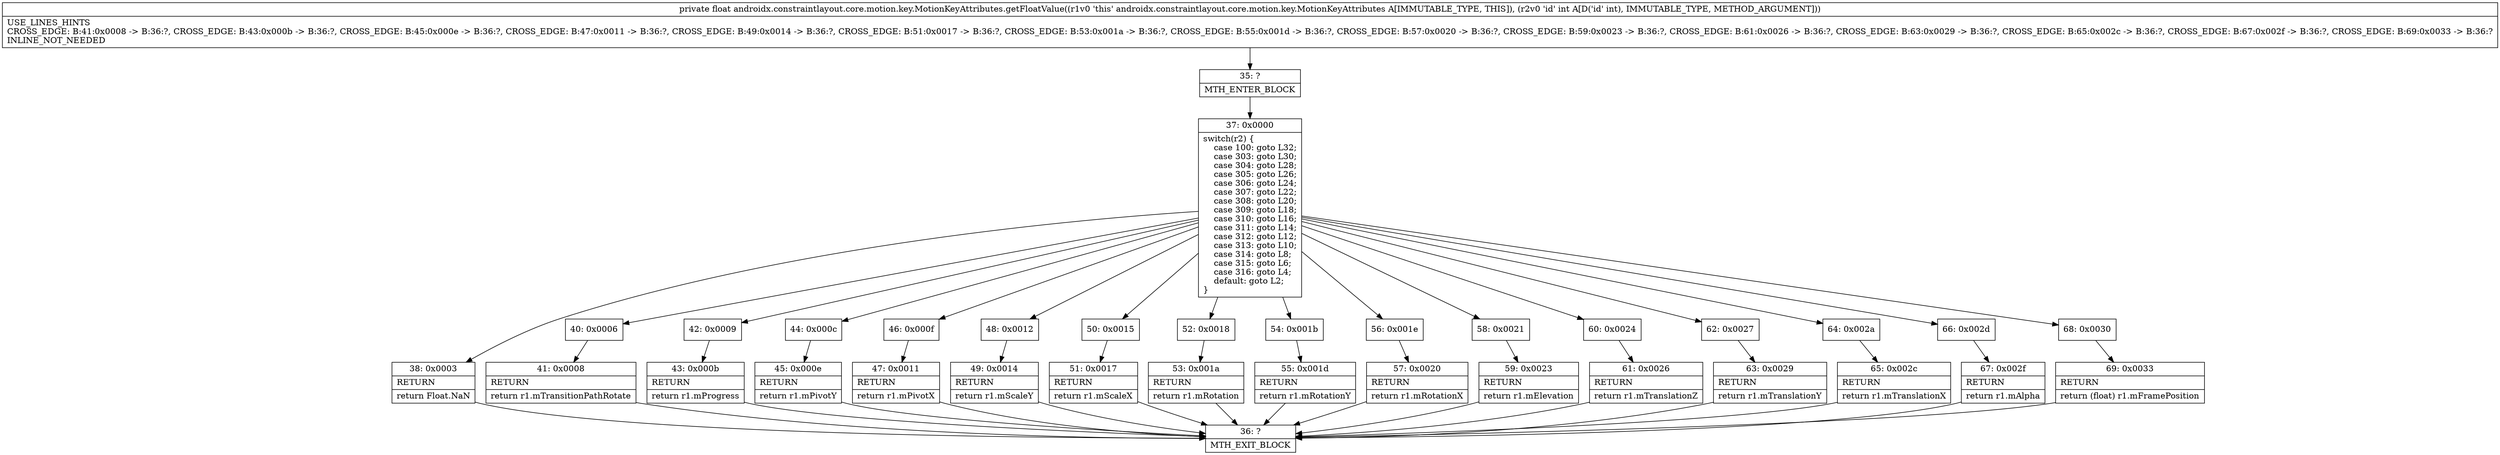 digraph "CFG forandroidx.constraintlayout.core.motion.key.MotionKeyAttributes.getFloatValue(I)F" {
Node_35 [shape=record,label="{35\:\ ?|MTH_ENTER_BLOCK\l}"];
Node_37 [shape=record,label="{37\:\ 0x0000|switch(r2) \{\l    case 100: goto L32;\l    case 303: goto L30;\l    case 304: goto L28;\l    case 305: goto L26;\l    case 306: goto L24;\l    case 307: goto L22;\l    case 308: goto L20;\l    case 309: goto L18;\l    case 310: goto L16;\l    case 311: goto L14;\l    case 312: goto L12;\l    case 313: goto L10;\l    case 314: goto L8;\l    case 315: goto L6;\l    case 316: goto L4;\l    default: goto L2;\l\}\l}"];
Node_38 [shape=record,label="{38\:\ 0x0003|RETURN\l|return Float.NaN\l}"];
Node_36 [shape=record,label="{36\:\ ?|MTH_EXIT_BLOCK\l}"];
Node_40 [shape=record,label="{40\:\ 0x0006}"];
Node_41 [shape=record,label="{41\:\ 0x0008|RETURN\l|return r1.mTransitionPathRotate\l}"];
Node_42 [shape=record,label="{42\:\ 0x0009}"];
Node_43 [shape=record,label="{43\:\ 0x000b|RETURN\l|return r1.mProgress\l}"];
Node_44 [shape=record,label="{44\:\ 0x000c}"];
Node_45 [shape=record,label="{45\:\ 0x000e|RETURN\l|return r1.mPivotY\l}"];
Node_46 [shape=record,label="{46\:\ 0x000f}"];
Node_47 [shape=record,label="{47\:\ 0x0011|RETURN\l|return r1.mPivotX\l}"];
Node_48 [shape=record,label="{48\:\ 0x0012}"];
Node_49 [shape=record,label="{49\:\ 0x0014|RETURN\l|return r1.mScaleY\l}"];
Node_50 [shape=record,label="{50\:\ 0x0015}"];
Node_51 [shape=record,label="{51\:\ 0x0017|RETURN\l|return r1.mScaleX\l}"];
Node_52 [shape=record,label="{52\:\ 0x0018}"];
Node_53 [shape=record,label="{53\:\ 0x001a|RETURN\l|return r1.mRotation\l}"];
Node_54 [shape=record,label="{54\:\ 0x001b}"];
Node_55 [shape=record,label="{55\:\ 0x001d|RETURN\l|return r1.mRotationY\l}"];
Node_56 [shape=record,label="{56\:\ 0x001e}"];
Node_57 [shape=record,label="{57\:\ 0x0020|RETURN\l|return r1.mRotationX\l}"];
Node_58 [shape=record,label="{58\:\ 0x0021}"];
Node_59 [shape=record,label="{59\:\ 0x0023|RETURN\l|return r1.mElevation\l}"];
Node_60 [shape=record,label="{60\:\ 0x0024}"];
Node_61 [shape=record,label="{61\:\ 0x0026|RETURN\l|return r1.mTranslationZ\l}"];
Node_62 [shape=record,label="{62\:\ 0x0027}"];
Node_63 [shape=record,label="{63\:\ 0x0029|RETURN\l|return r1.mTranslationY\l}"];
Node_64 [shape=record,label="{64\:\ 0x002a}"];
Node_65 [shape=record,label="{65\:\ 0x002c|RETURN\l|return r1.mTranslationX\l}"];
Node_66 [shape=record,label="{66\:\ 0x002d}"];
Node_67 [shape=record,label="{67\:\ 0x002f|RETURN\l|return r1.mAlpha\l}"];
Node_68 [shape=record,label="{68\:\ 0x0030}"];
Node_69 [shape=record,label="{69\:\ 0x0033|RETURN\l|return (float) r1.mFramePosition\l}"];
MethodNode[shape=record,label="{private float androidx.constraintlayout.core.motion.key.MotionKeyAttributes.getFloatValue((r1v0 'this' androidx.constraintlayout.core.motion.key.MotionKeyAttributes A[IMMUTABLE_TYPE, THIS]), (r2v0 'id' int A[D('id' int), IMMUTABLE_TYPE, METHOD_ARGUMENT]))  | USE_LINES_HINTS\lCROSS_EDGE: B:41:0x0008 \-\> B:36:?, CROSS_EDGE: B:43:0x000b \-\> B:36:?, CROSS_EDGE: B:45:0x000e \-\> B:36:?, CROSS_EDGE: B:47:0x0011 \-\> B:36:?, CROSS_EDGE: B:49:0x0014 \-\> B:36:?, CROSS_EDGE: B:51:0x0017 \-\> B:36:?, CROSS_EDGE: B:53:0x001a \-\> B:36:?, CROSS_EDGE: B:55:0x001d \-\> B:36:?, CROSS_EDGE: B:57:0x0020 \-\> B:36:?, CROSS_EDGE: B:59:0x0023 \-\> B:36:?, CROSS_EDGE: B:61:0x0026 \-\> B:36:?, CROSS_EDGE: B:63:0x0029 \-\> B:36:?, CROSS_EDGE: B:65:0x002c \-\> B:36:?, CROSS_EDGE: B:67:0x002f \-\> B:36:?, CROSS_EDGE: B:69:0x0033 \-\> B:36:?\lINLINE_NOT_NEEDED\l}"];
MethodNode -> Node_35;Node_35 -> Node_37;
Node_37 -> Node_38;
Node_37 -> Node_40;
Node_37 -> Node_42;
Node_37 -> Node_44;
Node_37 -> Node_46;
Node_37 -> Node_48;
Node_37 -> Node_50;
Node_37 -> Node_52;
Node_37 -> Node_54;
Node_37 -> Node_56;
Node_37 -> Node_58;
Node_37 -> Node_60;
Node_37 -> Node_62;
Node_37 -> Node_64;
Node_37 -> Node_66;
Node_37 -> Node_68;
Node_38 -> Node_36;
Node_40 -> Node_41;
Node_41 -> Node_36;
Node_42 -> Node_43;
Node_43 -> Node_36;
Node_44 -> Node_45;
Node_45 -> Node_36;
Node_46 -> Node_47;
Node_47 -> Node_36;
Node_48 -> Node_49;
Node_49 -> Node_36;
Node_50 -> Node_51;
Node_51 -> Node_36;
Node_52 -> Node_53;
Node_53 -> Node_36;
Node_54 -> Node_55;
Node_55 -> Node_36;
Node_56 -> Node_57;
Node_57 -> Node_36;
Node_58 -> Node_59;
Node_59 -> Node_36;
Node_60 -> Node_61;
Node_61 -> Node_36;
Node_62 -> Node_63;
Node_63 -> Node_36;
Node_64 -> Node_65;
Node_65 -> Node_36;
Node_66 -> Node_67;
Node_67 -> Node_36;
Node_68 -> Node_69;
Node_69 -> Node_36;
}

